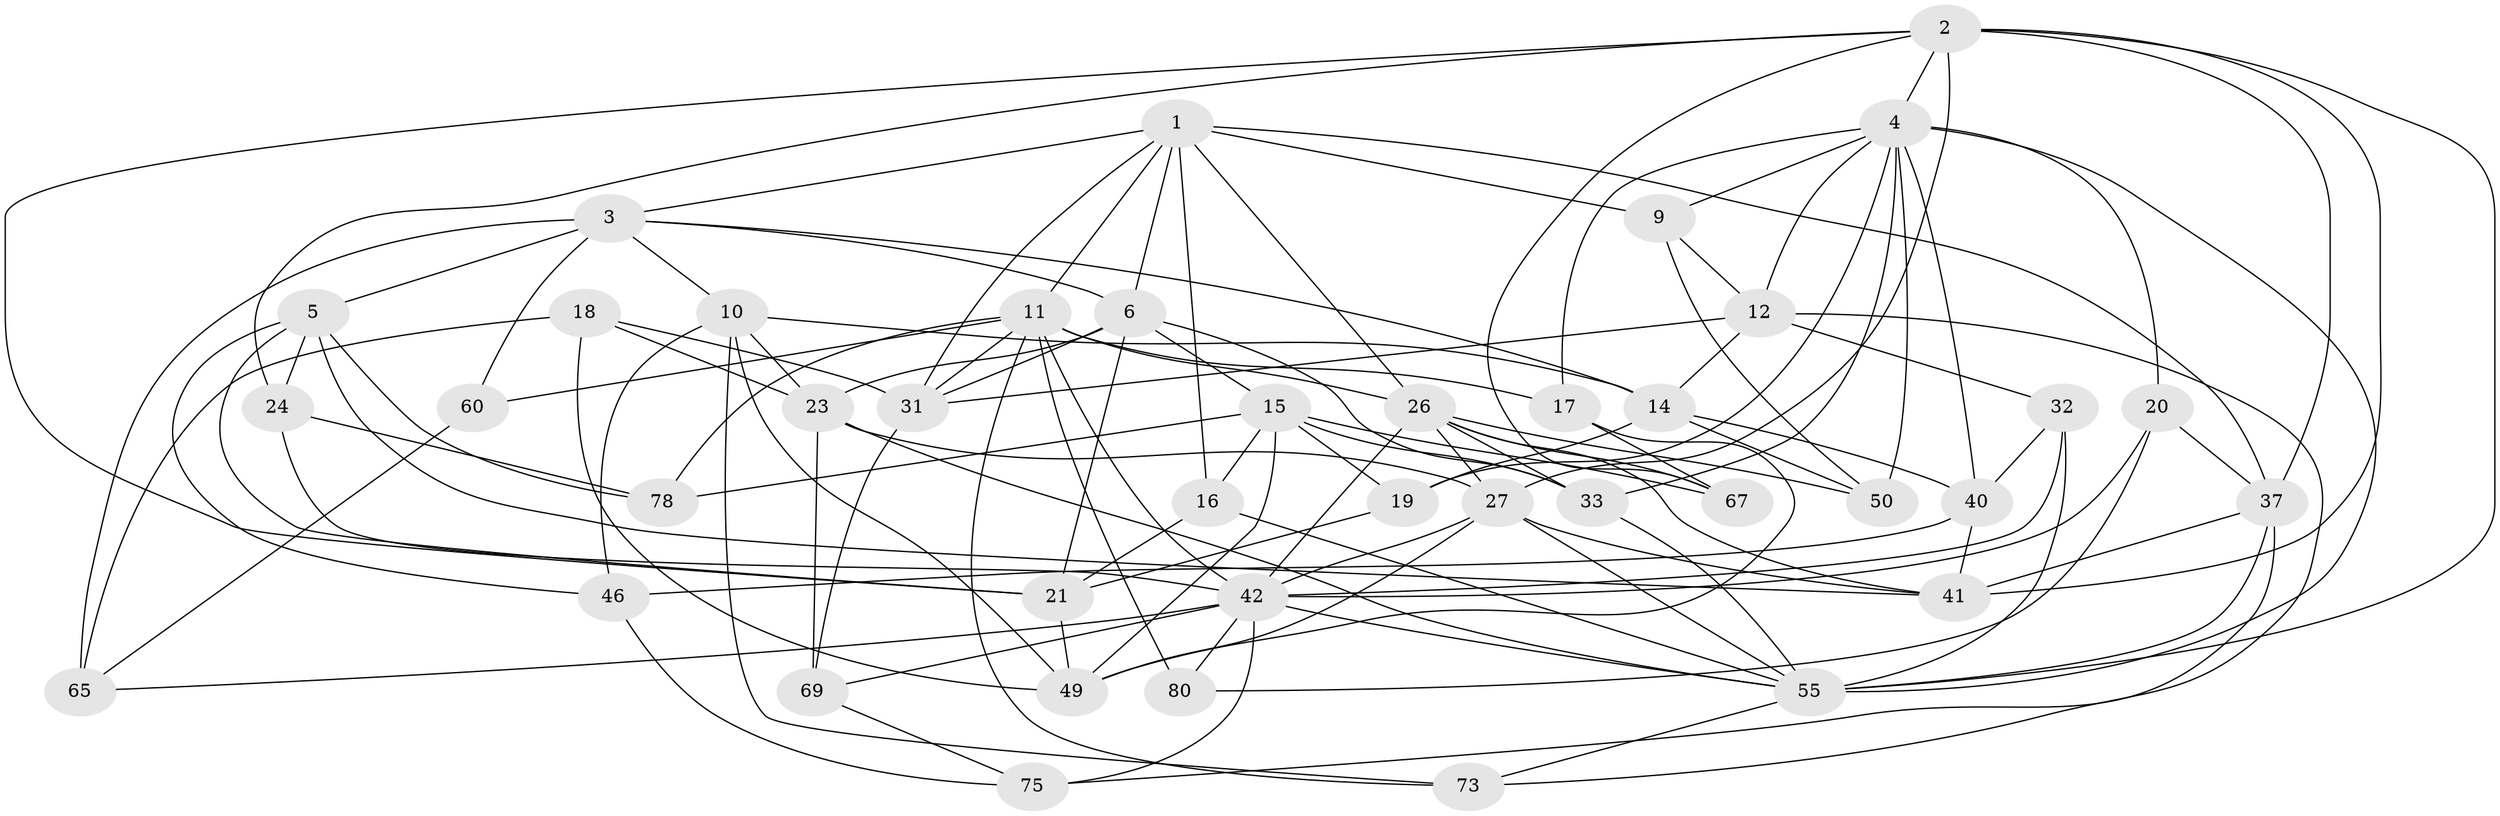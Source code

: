 // original degree distribution, {4: 1.0}
// Generated by graph-tools (version 1.1) at 2025/16/03/09/25 04:16:27]
// undirected, 41 vertices, 116 edges
graph export_dot {
graph [start="1"]
  node [color=gray90,style=filled];
  1 [super="+34+64"];
  2 [super="+28"];
  3 [super="+63+44"];
  4 [super="+8+13"];
  5 [super="+30"];
  6 [super="+22+7"];
  9;
  10 [super="+56"];
  11 [super="+68+29+77"];
  12 [super="+39"];
  14 [super="+70"];
  15 [super="+57+36"];
  16;
  17;
  18;
  19;
  20;
  21 [super="+38"];
  23 [super="+25"];
  24;
  26 [super="+47+43"];
  27 [super="+54"];
  31 [super="+76"];
  32;
  33 [super="+74"];
  37 [super="+48"];
  40 [super="+52"];
  41 [super="+59"];
  42 [super="+45"];
  46;
  49 [super="+71"];
  50;
  55 [super="+72+62"];
  60;
  65;
  67;
  69;
  73;
  75;
  78;
  80;
  1 -- 26;
  1 -- 6;
  1 -- 11;
  1 -- 9;
  1 -- 16;
  1 -- 37;
  1 -- 31;
  1 -- 3;
  2 -- 37;
  2 -- 27;
  2 -- 67;
  2 -- 21;
  2 -- 24;
  2 -- 55;
  2 -- 4;
  2 -- 41;
  3 -- 6;
  3 -- 14;
  3 -- 10;
  3 -- 60 [weight=2];
  3 -- 5;
  3 -- 65;
  4 -- 9;
  4 -- 55;
  4 -- 40 [weight=2];
  4 -- 12;
  4 -- 17;
  4 -- 19;
  4 -- 20;
  4 -- 33 [weight=2];
  4 -- 50;
  5 -- 41;
  5 -- 78;
  5 -- 24;
  5 -- 21;
  5 -- 46;
  6 -- 15 [weight=2];
  6 -- 21;
  6 -- 23;
  6 -- 31;
  6 -- 33;
  9 -- 50;
  9 -- 12;
  10 -- 73;
  10 -- 46;
  10 -- 23;
  10 -- 14;
  10 -- 49;
  11 -- 80 [weight=2];
  11 -- 60;
  11 -- 73;
  11 -- 78;
  11 -- 17;
  11 -- 31;
  11 -- 26;
  11 -- 42;
  12 -- 31;
  12 -- 73;
  12 -- 32;
  12 -- 14;
  14 -- 40;
  14 -- 19;
  14 -- 50;
  15 -- 78;
  15 -- 19;
  15 -- 67;
  15 -- 16;
  15 -- 33;
  15 -- 49;
  16 -- 21;
  16 -- 55;
  17 -- 49;
  17 -- 67;
  18 -- 65;
  18 -- 49;
  18 -- 23;
  18 -- 31;
  19 -- 21;
  20 -- 80;
  20 -- 37;
  20 -- 42;
  21 -- 49;
  23 -- 27;
  23 -- 69;
  23 -- 55;
  24 -- 78;
  24 -- 42;
  26 -- 33;
  26 -- 67;
  26 -- 50;
  26 -- 42 [weight=2];
  26 -- 27 [weight=2];
  26 -- 41;
  27 -- 42;
  27 -- 41;
  27 -- 49;
  27 -- 55;
  31 -- 69;
  32 -- 40;
  32 -- 55;
  32 -- 42;
  33 -- 55;
  37 -- 75;
  37 -- 55;
  37 -- 41;
  40 -- 41;
  40 -- 46;
  42 -- 80;
  42 -- 65;
  42 -- 69;
  42 -- 75;
  42 -- 55;
  46 -- 75;
  55 -- 73;
  60 -- 65;
  69 -- 75;
}
